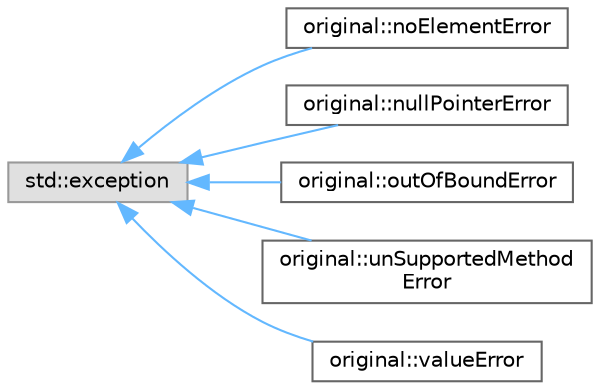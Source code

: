 digraph "Graphical Class Hierarchy"
{
 // LATEX_PDF_SIZE
  bgcolor="transparent";
  edge [fontname=Helvetica,fontsize=10,labelfontname=Helvetica,labelfontsize=10];
  node [fontname=Helvetica,fontsize=10,shape=box,height=0.2,width=0.4];
  rankdir="LR";
  Node0 [id="Node000000",label="std::exception",height=0.2,width=0.4,color="grey60", fillcolor="#E0E0E0", style="filled",tooltip=" "];
  Node0 -> Node1 [id="edge57_Node000000_Node000001",dir="back",color="steelblue1",style="solid",tooltip=" "];
  Node1 [id="Node000001",label="original::noElementError",height=0.2,width=0.4,color="grey40", fillcolor="white", style="filled",URL="$classoriginal_1_1no_element_error.html",tooltip=" "];
  Node0 -> Node2 [id="edge58_Node000000_Node000002",dir="back",color="steelblue1",style="solid",tooltip=" "];
  Node2 [id="Node000002",label="original::nullPointerError",height=0.2,width=0.4,color="grey40", fillcolor="white", style="filled",URL="$classoriginal_1_1null_pointer_error.html",tooltip=" "];
  Node0 -> Node3 [id="edge59_Node000000_Node000003",dir="back",color="steelblue1",style="solid",tooltip=" "];
  Node3 [id="Node000003",label="original::outOfBoundError",height=0.2,width=0.4,color="grey40", fillcolor="white", style="filled",URL="$classoriginal_1_1out_of_bound_error.html",tooltip=" "];
  Node0 -> Node4 [id="edge60_Node000000_Node000004",dir="back",color="steelblue1",style="solid",tooltip=" "];
  Node4 [id="Node000004",label="original::unSupportedMethod\lError",height=0.2,width=0.4,color="grey40", fillcolor="white", style="filled",URL="$classoriginal_1_1un_supported_method_error.html",tooltip=" "];
  Node0 -> Node5 [id="edge61_Node000000_Node000005",dir="back",color="steelblue1",style="solid",tooltip=" "];
  Node5 [id="Node000005",label="original::valueError",height=0.2,width=0.4,color="grey40", fillcolor="white", style="filled",URL="$classoriginal_1_1value_error.html",tooltip=" "];
}
